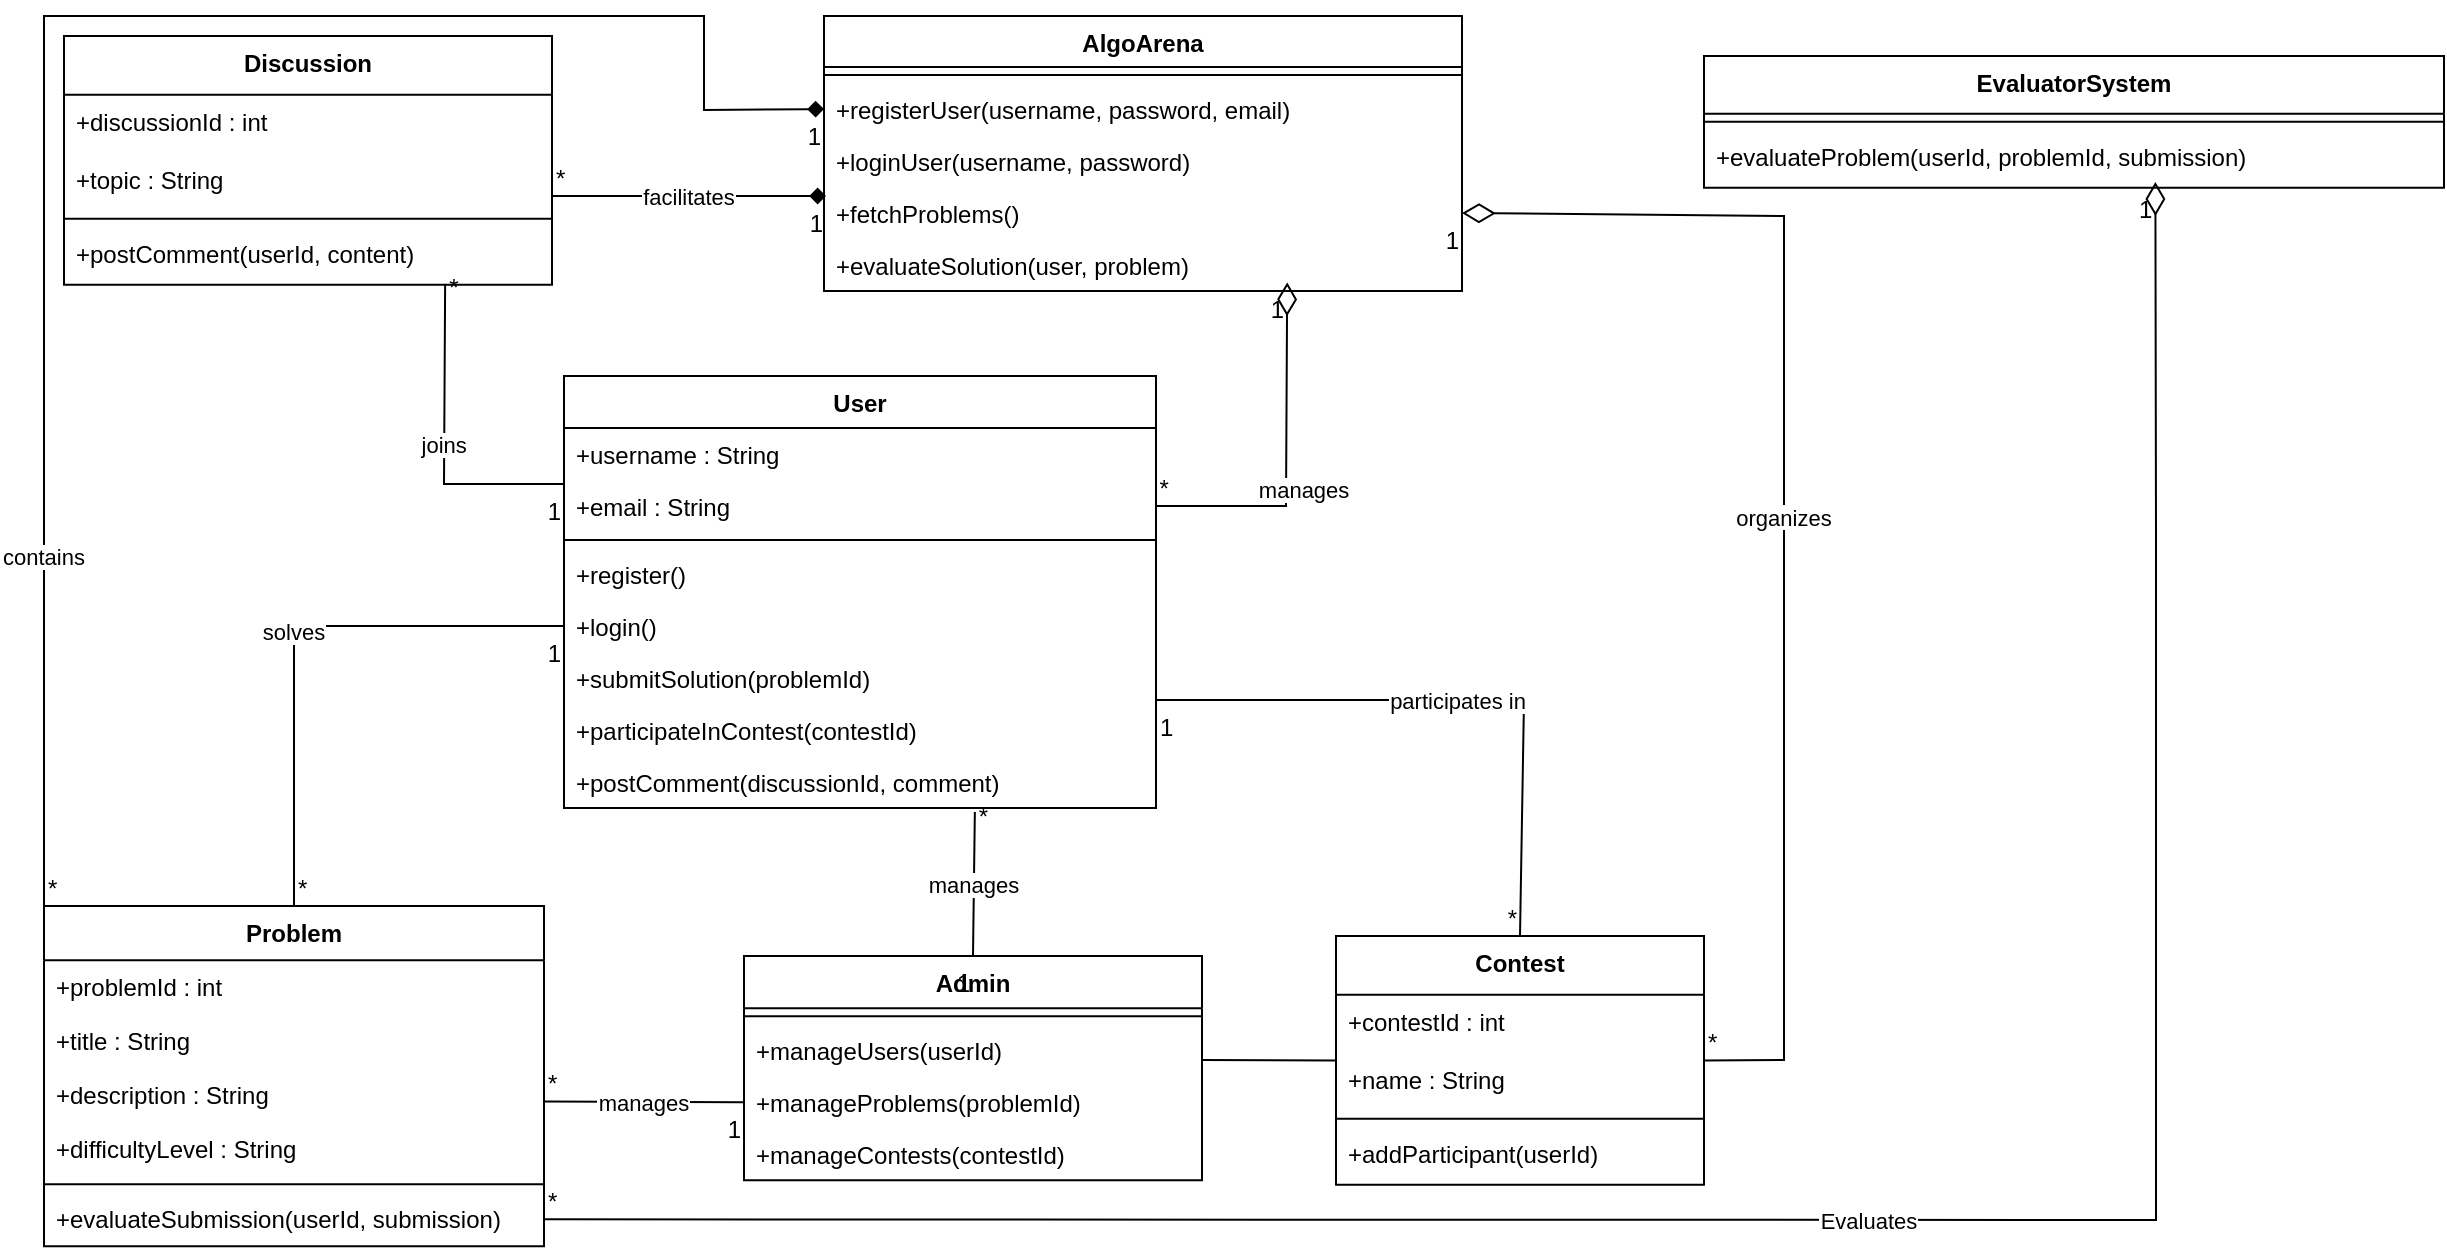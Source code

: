 <mxfile version="24.8.4">
  <diagram name="Page-1" id="fX2rYhDejftuqc5Jm55J">
    <mxGraphModel dx="2008" dy="734" grid="1" gridSize="10" guides="1" tooltips="1" connect="1" arrows="1" fold="1" page="1" pageScale="1" pageWidth="850" pageHeight="1100" math="0" shadow="0">
      <root>
        <mxCell id="0" />
        <mxCell id="1" parent="0" />
        <mxCell id="M10qcPy5enD74_a_p1BL-1" value="User" style="swimlane;fontStyle=1;align=center;verticalAlign=top;childLayout=stackLayout;horizontal=1;startSize=26.042;horizontalStack=0;resizeParent=1;resizeParentMax=0;resizeLast=0;collapsible=0;marginBottom=0;" parent="1" vertex="1">
          <mxGeometry x="280" y="200" width="296" height="216.042" as="geometry" />
        </mxCell>
        <mxCell id="M10qcPy5enD74_a_p1BL-2" value="+username : String" style="text;strokeColor=none;fillColor=none;align=left;verticalAlign=top;spacingLeft=4;spacingRight=4;overflow=hidden;rotatable=0;points=[[0,0.5],[1,0.5]];portConstraint=eastwest;" parent="M10qcPy5enD74_a_p1BL-1" vertex="1">
          <mxGeometry y="26.042" width="296" height="26" as="geometry" />
        </mxCell>
        <mxCell id="M10qcPy5enD74_a_p1BL-3" value="+email : String" style="text;strokeColor=none;fillColor=none;align=left;verticalAlign=top;spacingLeft=4;spacingRight=4;overflow=hidden;rotatable=0;points=[[0,0.5],[1,0.5]];portConstraint=eastwest;" parent="M10qcPy5enD74_a_p1BL-1" vertex="1">
          <mxGeometry y="52.042" width="296" height="26" as="geometry" />
        </mxCell>
        <mxCell id="M10qcPy5enD74_a_p1BL-4" style="line;strokeWidth=1;fillColor=none;align=left;verticalAlign=middle;spacingTop=-1;spacingLeft=3;spacingRight=3;rotatable=0;labelPosition=right;points=[];portConstraint=eastwest;strokeColor=inherit;" parent="M10qcPy5enD74_a_p1BL-1" vertex="1">
          <mxGeometry y="78.042" width="296" height="8" as="geometry" />
        </mxCell>
        <mxCell id="M10qcPy5enD74_a_p1BL-5" value="+register()" style="text;strokeColor=none;fillColor=none;align=left;verticalAlign=top;spacingLeft=4;spacingRight=4;overflow=hidden;rotatable=0;points=[[0,0.5],[1,0.5]];portConstraint=eastwest;" parent="M10qcPy5enD74_a_p1BL-1" vertex="1">
          <mxGeometry y="86.042" width="296" height="26" as="geometry" />
        </mxCell>
        <mxCell id="M10qcPy5enD74_a_p1BL-6" value="+login()" style="text;strokeColor=none;fillColor=none;align=left;verticalAlign=top;spacingLeft=4;spacingRight=4;overflow=hidden;rotatable=0;points=[[0,0.5],[1,0.5]];portConstraint=eastwest;" parent="M10qcPy5enD74_a_p1BL-1" vertex="1">
          <mxGeometry y="112.042" width="296" height="26" as="geometry" />
        </mxCell>
        <mxCell id="M10qcPy5enD74_a_p1BL-7" value="+submitSolution(problemId)" style="text;strokeColor=none;fillColor=none;align=left;verticalAlign=top;spacingLeft=4;spacingRight=4;overflow=hidden;rotatable=0;points=[[0,0.5],[1,0.5]];portConstraint=eastwest;" parent="M10qcPy5enD74_a_p1BL-1" vertex="1">
          <mxGeometry y="138.042" width="296" height="26" as="geometry" />
        </mxCell>
        <mxCell id="M10qcPy5enD74_a_p1BL-8" value="+participateInContest(contestId)" style="text;strokeColor=none;fillColor=none;align=left;verticalAlign=top;spacingLeft=4;spacingRight=4;overflow=hidden;rotatable=0;points=[[0,0.5],[1,0.5]];portConstraint=eastwest;" parent="M10qcPy5enD74_a_p1BL-1" vertex="1">
          <mxGeometry y="164.042" width="296" height="26" as="geometry" />
        </mxCell>
        <mxCell id="M10qcPy5enD74_a_p1BL-9" value="+postComment(discussionId, comment)" style="text;strokeColor=none;fillColor=none;align=left;verticalAlign=top;spacingLeft=4;spacingRight=4;overflow=hidden;rotatable=0;points=[[0,0.5],[1,0.5]];portConstraint=eastwest;" parent="M10qcPy5enD74_a_p1BL-1" vertex="1">
          <mxGeometry y="190.042" width="296" height="26" as="geometry" />
        </mxCell>
        <mxCell id="M10qcPy5enD74_a_p1BL-10" value="Admin" style="swimlane;fontStyle=1;align=center;verticalAlign=top;childLayout=stackLayout;horizontal=1;startSize=26.148;horizontalStack=0;resizeParent=1;resizeParentMax=0;resizeLast=0;collapsible=0;marginBottom=0;" parent="1" vertex="1">
          <mxGeometry x="370" y="490" width="229" height="112.148" as="geometry" />
        </mxCell>
        <mxCell id="M10qcPy5enD74_a_p1BL-11" style="line;strokeWidth=1;fillColor=none;align=left;verticalAlign=middle;spacingTop=-1;spacingLeft=3;spacingRight=3;rotatable=0;labelPosition=right;points=[];portConstraint=eastwest;strokeColor=inherit;" parent="M10qcPy5enD74_a_p1BL-10" vertex="1">
          <mxGeometry y="26.148" width="229" height="8" as="geometry" />
        </mxCell>
        <mxCell id="M10qcPy5enD74_a_p1BL-12" value="+manageUsers(userId)" style="text;strokeColor=none;fillColor=none;align=left;verticalAlign=top;spacingLeft=4;spacingRight=4;overflow=hidden;rotatable=0;points=[[0,0.5],[1,0.5]];portConstraint=eastwest;" parent="M10qcPy5enD74_a_p1BL-10" vertex="1">
          <mxGeometry y="34.148" width="229" height="26" as="geometry" />
        </mxCell>
        <mxCell id="M10qcPy5enD74_a_p1BL-13" value="+manageProblems(problemId)" style="text;strokeColor=none;fillColor=none;align=left;verticalAlign=top;spacingLeft=4;spacingRight=4;overflow=hidden;rotatable=0;points=[[0,0.5],[1,0.5]];portConstraint=eastwest;" parent="M10qcPy5enD74_a_p1BL-10" vertex="1">
          <mxGeometry y="60.148" width="229" height="26" as="geometry" />
        </mxCell>
        <mxCell id="M10qcPy5enD74_a_p1BL-14" value="+manageContests(contestId)" style="text;strokeColor=none;fillColor=none;align=left;verticalAlign=top;spacingLeft=4;spacingRight=4;overflow=hidden;rotatable=0;points=[[0,0.5],[1,0.5]];portConstraint=eastwest;" parent="M10qcPy5enD74_a_p1BL-10" vertex="1">
          <mxGeometry y="86.148" width="229" height="26" as="geometry" />
        </mxCell>
        <mxCell id="M10qcPy5enD74_a_p1BL-15" value="Problem" style="swimlane;fontStyle=1;align=center;verticalAlign=top;childLayout=stackLayout;horizontal=1;startSize=27.167;horizontalStack=0;resizeParent=1;resizeParentMax=0;resizeLast=0;collapsible=0;marginBottom=0;" parent="1" vertex="1">
          <mxGeometry x="20" y="465" width="250" height="170.167" as="geometry" />
        </mxCell>
        <mxCell id="M10qcPy5enD74_a_p1BL-16" value="+problemId : int" style="text;strokeColor=none;fillColor=none;align=left;verticalAlign=top;spacingLeft=4;spacingRight=4;overflow=hidden;rotatable=0;points=[[0,0.5],[1,0.5]];portConstraint=eastwest;" parent="M10qcPy5enD74_a_p1BL-15" vertex="1">
          <mxGeometry y="27.167" width="250" height="27" as="geometry" />
        </mxCell>
        <mxCell id="M10qcPy5enD74_a_p1BL-17" value="+title : String" style="text;strokeColor=none;fillColor=none;align=left;verticalAlign=top;spacingLeft=4;spacingRight=4;overflow=hidden;rotatable=0;points=[[0,0.5],[1,0.5]];portConstraint=eastwest;" parent="M10qcPy5enD74_a_p1BL-15" vertex="1">
          <mxGeometry y="54.167" width="250" height="27" as="geometry" />
        </mxCell>
        <mxCell id="M10qcPy5enD74_a_p1BL-18" value="+description : String" style="text;strokeColor=none;fillColor=none;align=left;verticalAlign=top;spacingLeft=4;spacingRight=4;overflow=hidden;rotatable=0;points=[[0,0.5],[1,0.5]];portConstraint=eastwest;" parent="M10qcPy5enD74_a_p1BL-15" vertex="1">
          <mxGeometry y="81.167" width="250" height="27" as="geometry" />
        </mxCell>
        <mxCell id="M10qcPy5enD74_a_p1BL-19" value="+difficultyLevel : String" style="text;strokeColor=none;fillColor=none;align=left;verticalAlign=top;spacingLeft=4;spacingRight=4;overflow=hidden;rotatable=0;points=[[0,0.5],[1,0.5]];portConstraint=eastwest;" parent="M10qcPy5enD74_a_p1BL-15" vertex="1">
          <mxGeometry y="108.167" width="250" height="27" as="geometry" />
        </mxCell>
        <mxCell id="M10qcPy5enD74_a_p1BL-20" style="line;strokeWidth=1;fillColor=none;align=left;verticalAlign=middle;spacingTop=-1;spacingLeft=3;spacingRight=3;rotatable=0;labelPosition=right;points=[];portConstraint=eastwest;strokeColor=inherit;" parent="M10qcPy5enD74_a_p1BL-15" vertex="1">
          <mxGeometry y="135.167" width="250" height="8" as="geometry" />
        </mxCell>
        <mxCell id="M10qcPy5enD74_a_p1BL-21" value="+evaluateSubmission(userId, submission)" style="text;strokeColor=none;fillColor=none;align=left;verticalAlign=top;spacingLeft=4;spacingRight=4;overflow=hidden;rotatable=0;points=[[0,0.5],[1,0.5]];portConstraint=eastwest;" parent="M10qcPy5enD74_a_p1BL-15" vertex="1">
          <mxGeometry y="143.167" width="250" height="27" as="geometry" />
        </mxCell>
        <mxCell id="M10qcPy5enD74_a_p1BL-22" value="Contest" style="swimlane;fontStyle=1;align=center;verticalAlign=top;childLayout=stackLayout;horizontal=1;startSize=29.417;horizontalStack=0;resizeParent=1;resizeParentMax=0;resizeLast=0;collapsible=0;marginBottom=0;" parent="1" vertex="1">
          <mxGeometry x="666" y="480" width="184" height="124.417" as="geometry" />
        </mxCell>
        <mxCell id="M10qcPy5enD74_a_p1BL-23" value="+contestId : int" style="text;strokeColor=none;fillColor=none;align=left;verticalAlign=top;spacingLeft=4;spacingRight=4;overflow=hidden;rotatable=0;points=[[0,0.5],[1,0.5]];portConstraint=eastwest;" parent="M10qcPy5enD74_a_p1BL-22" vertex="1">
          <mxGeometry y="29.417" width="184" height="29" as="geometry" />
        </mxCell>
        <mxCell id="M10qcPy5enD74_a_p1BL-24" value="+name : String" style="text;strokeColor=none;fillColor=none;align=left;verticalAlign=top;spacingLeft=4;spacingRight=4;overflow=hidden;rotatable=0;points=[[0,0.5],[1,0.5]];portConstraint=eastwest;" parent="M10qcPy5enD74_a_p1BL-22" vertex="1">
          <mxGeometry y="58.417" width="184" height="29" as="geometry" />
        </mxCell>
        <mxCell id="M10qcPy5enD74_a_p1BL-25" style="line;strokeWidth=1;fillColor=none;align=left;verticalAlign=middle;spacingTop=-1;spacingLeft=3;spacingRight=3;rotatable=0;labelPosition=right;points=[];portConstraint=eastwest;strokeColor=inherit;" parent="M10qcPy5enD74_a_p1BL-22" vertex="1">
          <mxGeometry y="87.417" width="184" height="8" as="geometry" />
        </mxCell>
        <mxCell id="M10qcPy5enD74_a_p1BL-26" value="+addParticipant(userId)" style="text;strokeColor=none;fillColor=none;align=left;verticalAlign=top;spacingLeft=4;spacingRight=4;overflow=hidden;rotatable=0;points=[[0,0.5],[1,0.5]];portConstraint=eastwest;" parent="M10qcPy5enD74_a_p1BL-22" vertex="1">
          <mxGeometry y="95.417" width="184" height="29" as="geometry" />
        </mxCell>
        <mxCell id="M10qcPy5enD74_a_p1BL-31" value="Discussion" style="swimlane;fontStyle=1;align=center;verticalAlign=top;childLayout=stackLayout;horizontal=1;startSize=29.417;horizontalStack=0;resizeParent=1;resizeParentMax=0;resizeLast=0;collapsible=0;marginBottom=0;" parent="1" vertex="1">
          <mxGeometry x="30" y="30" width="244" height="124.417" as="geometry" />
        </mxCell>
        <mxCell id="M10qcPy5enD74_a_p1BL-32" value="+discussionId : int" style="text;strokeColor=none;fillColor=none;align=left;verticalAlign=top;spacingLeft=4;spacingRight=4;overflow=hidden;rotatable=0;points=[[0,0.5],[1,0.5]];portConstraint=eastwest;" parent="M10qcPy5enD74_a_p1BL-31" vertex="1">
          <mxGeometry y="29.417" width="244" height="29" as="geometry" />
        </mxCell>
        <mxCell id="M10qcPy5enD74_a_p1BL-33" value="+topic : String" style="text;strokeColor=none;fillColor=none;align=left;verticalAlign=top;spacingLeft=4;spacingRight=4;overflow=hidden;rotatable=0;points=[[0,0.5],[1,0.5]];portConstraint=eastwest;" parent="M10qcPy5enD74_a_p1BL-31" vertex="1">
          <mxGeometry y="58.417" width="244" height="29" as="geometry" />
        </mxCell>
        <mxCell id="M10qcPy5enD74_a_p1BL-34" style="line;strokeWidth=1;fillColor=none;align=left;verticalAlign=middle;spacingTop=-1;spacingLeft=3;spacingRight=3;rotatable=0;labelPosition=right;points=[];portConstraint=eastwest;strokeColor=inherit;" parent="M10qcPy5enD74_a_p1BL-31" vertex="1">
          <mxGeometry y="87.417" width="244" height="8" as="geometry" />
        </mxCell>
        <mxCell id="M10qcPy5enD74_a_p1BL-35" value="+postComment(userId, content)" style="text;strokeColor=none;fillColor=none;align=left;verticalAlign=top;spacingLeft=4;spacingRight=4;overflow=hidden;rotatable=0;points=[[0,0.5],[1,0.5]];portConstraint=eastwest;" parent="M10qcPy5enD74_a_p1BL-31" vertex="1">
          <mxGeometry y="95.417" width="244" height="29" as="geometry" />
        </mxCell>
        <mxCell id="M10qcPy5enD74_a_p1BL-36" value="AlgoArena" style="swimlane;fontStyle=1;align=center;verticalAlign=top;childLayout=stackLayout;horizontal=1;startSize=25.515;horizontalStack=0;resizeParent=1;resizeParentMax=0;resizeLast=0;collapsible=0;marginBottom=0;" parent="1" vertex="1">
          <mxGeometry x="410" y="20" width="319" height="137.515" as="geometry" />
        </mxCell>
        <mxCell id="M10qcPy5enD74_a_p1BL-37" style="line;strokeWidth=1;fillColor=none;align=left;verticalAlign=middle;spacingTop=-1;spacingLeft=3;spacingRight=3;rotatable=0;labelPosition=right;points=[];portConstraint=eastwest;strokeColor=inherit;" parent="M10qcPy5enD74_a_p1BL-36" vertex="1">
          <mxGeometry y="25.515" width="319" height="8" as="geometry" />
        </mxCell>
        <mxCell id="M10qcPy5enD74_a_p1BL-38" value="+registerUser(username, password, email)" style="text;strokeColor=none;fillColor=none;align=left;verticalAlign=top;spacingLeft=4;spacingRight=4;overflow=hidden;rotatable=0;points=[[0,0.5],[1,0.5]];portConstraint=eastwest;" parent="M10qcPy5enD74_a_p1BL-36" vertex="1">
          <mxGeometry y="33.515" width="319" height="26" as="geometry" />
        </mxCell>
        <mxCell id="M10qcPy5enD74_a_p1BL-39" value="+loginUser(username, password)" style="text;strokeColor=none;fillColor=none;align=left;verticalAlign=top;spacingLeft=4;spacingRight=4;overflow=hidden;rotatable=0;points=[[0,0.5],[1,0.5]];portConstraint=eastwest;" parent="M10qcPy5enD74_a_p1BL-36" vertex="1">
          <mxGeometry y="59.515" width="319" height="26" as="geometry" />
        </mxCell>
        <mxCell id="M10qcPy5enD74_a_p1BL-40" value="+fetchProblems()" style="text;strokeColor=none;fillColor=none;align=left;verticalAlign=top;spacingLeft=4;spacingRight=4;overflow=hidden;rotatable=0;points=[[0,0.5],[1,0.5]];portConstraint=eastwest;" parent="M10qcPy5enD74_a_p1BL-36" vertex="1">
          <mxGeometry y="85.515" width="319" height="26" as="geometry" />
        </mxCell>
        <mxCell id="M10qcPy5enD74_a_p1BL-41" value="+evaluateSolution(user, problem)" style="text;strokeColor=none;fillColor=none;align=left;verticalAlign=top;spacingLeft=4;spacingRight=4;overflow=hidden;rotatable=0;points=[[0,0.5],[1,0.5]];portConstraint=eastwest;" parent="M10qcPy5enD74_a_p1BL-36" vertex="1">
          <mxGeometry y="111.515" width="319" height="26" as="geometry" />
        </mxCell>
        <mxCell id="M10qcPy5enD74_a_p1BL-42" value="EvaluatorSystem" style="swimlane;fontStyle=1;align=center;verticalAlign=top;childLayout=stackLayout;horizontal=1;startSize=28.933;horizontalStack=0;resizeParent=1;resizeParentMax=0;resizeLast=0;collapsible=0;marginBottom=0;" parent="1" vertex="1">
          <mxGeometry x="850" y="40" width="370" height="65.933" as="geometry" />
        </mxCell>
        <mxCell id="M10qcPy5enD74_a_p1BL-43" style="line;strokeWidth=1;fillColor=none;align=left;verticalAlign=middle;spacingTop=-1;spacingLeft=3;spacingRight=3;rotatable=0;labelPosition=right;points=[];portConstraint=eastwest;strokeColor=inherit;" parent="M10qcPy5enD74_a_p1BL-42" vertex="1">
          <mxGeometry y="28.933" width="370" height="8" as="geometry" />
        </mxCell>
        <mxCell id="M10qcPy5enD74_a_p1BL-44" value="+evaluateProblem(userId, problemId, submission)" style="text;strokeColor=none;fillColor=none;align=left;verticalAlign=top;spacingLeft=4;spacingRight=4;overflow=hidden;rotatable=0;points=[[0,0.5],[1,0.5]];portConstraint=eastwest;" parent="M10qcPy5enD74_a_p1BL-42" vertex="1">
          <mxGeometry y="36.933" width="370" height="29" as="geometry" />
        </mxCell>
        <mxCell id="M10qcPy5enD74_a_p1BL-48" value="facilitates" style="curved=0;startArrow=diamond;endArrow=none;rounded=0;startFill=1;" parent="1" edge="1">
          <mxGeometry relative="1" as="geometry">
            <Array as="points" />
            <mxPoint x="411" y="110" as="sourcePoint" />
            <mxPoint x="274" y="110" as="targetPoint" />
          </mxGeometry>
        </mxCell>
        <mxCell id="M10qcPy5enD74_a_p1BL-49" value="1" style="edgeLabel;resizable=0;labelBackgroundColor=none;fontSize=12;align=right;verticalAlign=top;" parent="M10qcPy5enD74_a_p1BL-48" vertex="1">
          <mxGeometry x="-1" relative="1" as="geometry" />
        </mxCell>
        <mxCell id="M10qcPy5enD74_a_p1BL-50" value="*" style="edgeLabel;resizable=0;labelBackgroundColor=none;fontSize=12;align=left;verticalAlign=bottom;" parent="M10qcPy5enD74_a_p1BL-48" vertex="1">
          <mxGeometry x="1" relative="1" as="geometry" />
        </mxCell>
        <mxCell id="M10qcPy5enD74_a_p1BL-58" value="joins" style="curved=0;startArrow=none;endArrow=none;exitX=0;exitY=0.25;rounded=0;exitDx=0;exitDy=0;entryX=0.781;entryY=0.997;entryDx=0;entryDy=0;entryPerimeter=0;" parent="1" source="M10qcPy5enD74_a_p1BL-1" target="M10qcPy5enD74_a_p1BL-35" edge="1">
          <mxGeometry relative="1" as="geometry">
            <Array as="points">
              <mxPoint x="220" y="254" />
            </Array>
            <mxPoint x="442" y="453" as="sourcePoint" />
            <mxPoint x="162" y="150" as="targetPoint" />
          </mxGeometry>
        </mxCell>
        <mxCell id="M10qcPy5enD74_a_p1BL-59" value="1" style="edgeLabel;resizable=0;labelBackgroundColor=none;fontSize=12;align=right;verticalAlign=top;" parent="M10qcPy5enD74_a_p1BL-58" vertex="1">
          <mxGeometry x="-1" relative="1" as="geometry" />
        </mxCell>
        <mxCell id="M10qcPy5enD74_a_p1BL-60" value="*" style="edgeLabel;resizable=0;labelBackgroundColor=none;fontSize=12;align=left;verticalAlign=bottom;" parent="M10qcPy5enD74_a_p1BL-58" vertex="1">
          <mxGeometry x="1" relative="1" as="geometry">
            <mxPoint y="10" as="offset" />
          </mxGeometry>
        </mxCell>
        <mxCell id="M10qcPy5enD74_a_p1BL-61" value="manages" style="curved=0;startArrow=none;endArrow=none;exitX=0;exitY=0.5;rounded=0;exitDx=0;exitDy=0;entryX=1.001;entryY=0.614;entryDx=0;entryDy=0;entryPerimeter=0;" parent="1" source="M10qcPy5enD74_a_p1BL-13" target="M10qcPy5enD74_a_p1BL-18" edge="1">
          <mxGeometry relative="1" as="geometry">
            <Array as="points" />
            <mxPoint x="219" y="133" as="sourcePoint" />
            <mxPoint x="270" y="560" as="targetPoint" />
          </mxGeometry>
        </mxCell>
        <mxCell id="M10qcPy5enD74_a_p1BL-62" value="1" style="edgeLabel;resizable=0;labelBackgroundColor=none;fontSize=12;align=right;verticalAlign=top;" parent="M10qcPy5enD74_a_p1BL-61" vertex="1">
          <mxGeometry x="-1" relative="1" as="geometry" />
        </mxCell>
        <mxCell id="M10qcPy5enD74_a_p1BL-63" value="*" style="edgeLabel;resizable=0;labelBackgroundColor=none;fontSize=12;align=left;verticalAlign=bottom;" parent="M10qcPy5enD74_a_p1BL-61" vertex="1">
          <mxGeometry x="1" relative="1" as="geometry" />
        </mxCell>
        <mxCell id="M10qcPy5enD74_a_p1BL-64" value="manages" style="curved=0;startArrow=none;endArrow=none;exitX=0.5;exitY=0;rounded=0;exitDx=0;exitDy=0;entryX=0.694;entryY=1.075;entryDx=0;entryDy=0;entryPerimeter=0;" parent="1" source="M10qcPy5enD74_a_p1BL-10" target="M10qcPy5enD74_a_p1BL-9" edge="1">
          <mxGeometry relative="1" as="geometry">
            <Array as="points" />
            <mxPoint x="350" y="143" as="sourcePoint" />
            <mxPoint x="490" y="420" as="targetPoint" />
          </mxGeometry>
        </mxCell>
        <mxCell id="M10qcPy5enD74_a_p1BL-65" value="1" style="edgeLabel;resizable=0;labelBackgroundColor=none;fontSize=12;align=right;verticalAlign=top;" parent="M10qcPy5enD74_a_p1BL-64" vertex="1">
          <mxGeometry x="-1" relative="1" as="geometry" />
        </mxCell>
        <mxCell id="M10qcPy5enD74_a_p1BL-66" value="*" style="edgeLabel;resizable=0;labelBackgroundColor=none;fontSize=12;align=left;verticalAlign=bottom;" parent="M10qcPy5enD74_a_p1BL-64" vertex="1">
          <mxGeometry x="1" relative="1" as="geometry">
            <mxPoint y="11" as="offset" />
          </mxGeometry>
        </mxCell>
        <mxCell id="M10qcPy5enD74_a_p1BL-67" value="" style="endArrow=none;html=1;rounded=0;exitX=0;exitY=0.5;exitDx=0;exitDy=0;curved=0;" parent="1" source="M10qcPy5enD74_a_p1BL-22" edge="1">
          <mxGeometry width="50" height="50" relative="1" as="geometry">
            <mxPoint x="883" y="550" as="sourcePoint" />
            <mxPoint x="599" y="542" as="targetPoint" />
            <Array as="points" />
          </mxGeometry>
        </mxCell>
        <mxCell id="M10qcPy5enD74_a_p1BL-68" value="solves" style="curved=0;startArrow=none;endArrow=none;exitX=0;exitY=0.5;entryX=0.5;entryY=0;rounded=0;entryDx=0;entryDy=0;exitDx=0;exitDy=0;" parent="1" source="M10qcPy5enD74_a_p1BL-6" target="M10qcPy5enD74_a_p1BL-15" edge="1">
          <mxGeometry relative="1" as="geometry">
            <Array as="points">
              <mxPoint x="145" y="325" />
            </Array>
            <mxPoint x="294" y="427" as="sourcePoint" />
            <mxPoint x="182" y="522" as="targetPoint" />
          </mxGeometry>
        </mxCell>
        <mxCell id="M10qcPy5enD74_a_p1BL-69" value="1" style="edgeLabel;resizable=0;labelBackgroundColor=none;fontSize=12;align=right;verticalAlign=top;" parent="M10qcPy5enD74_a_p1BL-68" vertex="1">
          <mxGeometry x="-1" relative="1" as="geometry" />
        </mxCell>
        <mxCell id="M10qcPy5enD74_a_p1BL-70" value="*" style="edgeLabel;resizable=0;labelBackgroundColor=none;fontSize=12;align=left;verticalAlign=bottom;" parent="M10qcPy5enD74_a_p1BL-68" vertex="1">
          <mxGeometry x="1" relative="1" as="geometry" />
        </mxCell>
        <mxCell id="M10qcPy5enD74_a_p1BL-71" value="participates in" style="curved=0;startArrow=none;endArrow=none;exitX=1;exitY=0.75;entryX=0.5;entryY=0;rounded=0;exitDx=0;exitDy=0;entryDx=0;entryDy=0;" parent="1" source="M10qcPy5enD74_a_p1BL-1" target="M10qcPy5enD74_a_p1BL-22" edge="1">
          <mxGeometry relative="1" as="geometry">
            <Array as="points">
              <mxPoint x="760" y="362" />
            </Array>
            <mxPoint x="590" y="390" as="sourcePoint" />
            <mxPoint x="906" y="545" as="targetPoint" />
          </mxGeometry>
        </mxCell>
        <mxCell id="M10qcPy5enD74_a_p1BL-72" value="1" style="edgeLabel;resizable=0;labelBackgroundColor=none;fontSize=12;align=left;verticalAlign=top;" parent="M10qcPy5enD74_a_p1BL-71" vertex="1">
          <mxGeometry x="-1" relative="1" as="geometry" />
        </mxCell>
        <mxCell id="M10qcPy5enD74_a_p1BL-73" value="*" style="edgeLabel;resizable=0;labelBackgroundColor=none;fontSize=12;align=right;verticalAlign=bottom;" parent="M10qcPy5enD74_a_p1BL-71" vertex="1">
          <mxGeometry x="1" relative="1" as="geometry" />
        </mxCell>
        <mxCell id="M10qcPy5enD74_a_p1BL-74" value="organizes" style="curved=0;startArrow=diamondThin;startSize=14;startFill=0;endArrow=none;exitX=1;exitY=0.5;rounded=0;exitDx=0;exitDy=0;entryX=1;entryY=0.5;entryDx=0;entryDy=0;" parent="1" source="M10qcPy5enD74_a_p1BL-40" target="M10qcPy5enD74_a_p1BL-22" edge="1">
          <mxGeometry relative="1" as="geometry">
            <Array as="points">
              <mxPoint x="890" y="120" />
              <mxPoint x="890" y="350" />
              <mxPoint x="890" y="542" />
            </Array>
            <mxPoint x="952" y="545" as="targetPoint" />
            <mxPoint x="846" y="142" as="sourcePoint" />
          </mxGeometry>
        </mxCell>
        <mxCell id="M10qcPy5enD74_a_p1BL-75" value="1" style="edgeLabel;resizable=0;labelBackgroundColor=none;fontSize=12;align=right;verticalAlign=top;" parent="M10qcPy5enD74_a_p1BL-74" vertex="1">
          <mxGeometry x="-1" relative="1" as="geometry" />
        </mxCell>
        <mxCell id="M10qcPy5enD74_a_p1BL-76" value="*" style="edgeLabel;resizable=0;labelBackgroundColor=none;fontSize=12;align=left;verticalAlign=bottom;" parent="M10qcPy5enD74_a_p1BL-74" vertex="1">
          <mxGeometry x="1" relative="1" as="geometry" />
        </mxCell>
        <mxCell id="M10qcPy5enD74_a_p1BL-77" value="Evaluates" style="curved=0;startArrow=diamondThin;startSize=14;startFill=0;endArrow=none;exitX=0.61;exitY=0.899;rounded=0;exitDx=0;exitDy=0;entryX=1;entryY=0.5;entryDx=0;entryDy=0;exitPerimeter=0;" parent="1" source="M10qcPy5enD74_a_p1BL-44" target="M10qcPy5enD74_a_p1BL-21" edge="1">
          <mxGeometry relative="1" as="geometry">
            <Array as="points">
              <mxPoint x="1076" y="280" />
              <mxPoint x="1076" y="540" />
              <mxPoint x="1076" y="622" />
            </Array>
            <mxPoint x="1075.5" y="683" as="targetPoint" />
            <mxPoint x="954.5" y="260" as="sourcePoint" />
          </mxGeometry>
        </mxCell>
        <mxCell id="M10qcPy5enD74_a_p1BL-78" value="1" style="edgeLabel;resizable=0;labelBackgroundColor=none;fontSize=12;align=right;verticalAlign=top;" parent="M10qcPy5enD74_a_p1BL-77" vertex="1">
          <mxGeometry x="-1" relative="1" as="geometry" />
        </mxCell>
        <mxCell id="M10qcPy5enD74_a_p1BL-79" value="*" style="edgeLabel;resizable=0;labelBackgroundColor=none;fontSize=12;align=left;verticalAlign=bottom;" parent="M10qcPy5enD74_a_p1BL-77" vertex="1">
          <mxGeometry x="1" relative="1" as="geometry" />
        </mxCell>
        <mxCell id="M10qcPy5enD74_a_p1BL-80" value="manages" style="curved=0;startArrow=diamondThin;startSize=14;startFill=0;endArrow=none;entryX=1;entryY=0.5;rounded=0;entryDx=0;entryDy=0;exitX=0.726;exitY=0.834;exitDx=0;exitDy=0;exitPerimeter=0;" parent="1" source="M10qcPy5enD74_a_p1BL-41" target="M10qcPy5enD74_a_p1BL-3" edge="1">
          <mxGeometry x="0.168" y="9" relative="1" as="geometry">
            <Array as="points">
              <mxPoint x="641" y="265" />
            </Array>
            <mxPoint x="670" y="200" as="sourcePoint" />
            <mxPoint x="566" y="237" as="targetPoint" />
            <mxPoint as="offset" />
          </mxGeometry>
        </mxCell>
        <mxCell id="M10qcPy5enD74_a_p1BL-81" value="1" style="edgeLabel;resizable=0;labelBackgroundColor=none;fontSize=12;align=right;verticalAlign=top;" parent="M10qcPy5enD74_a_p1BL-80" vertex="1">
          <mxGeometry x="-1" relative="1" as="geometry" />
        </mxCell>
        <mxCell id="M10qcPy5enD74_a_p1BL-82" value="*" style="edgeLabel;resizable=0;labelBackgroundColor=none;fontSize=12;align=left;verticalAlign=bottom;" parent="M10qcPy5enD74_a_p1BL-80" vertex="1">
          <mxGeometry x="1" relative="1" as="geometry" />
        </mxCell>
        <mxCell id="M10qcPy5enD74_a_p1BL-83" value="contains" style="curved=0;startArrow=diamond;startFill=1;endArrow=none;exitX=0;exitY=0.5;entryX=0;entryY=0;rounded=0;entryDx=0;entryDy=0;exitDx=0;exitDy=0;" parent="1" source="M10qcPy5enD74_a_p1BL-38" target="M10qcPy5enD74_a_p1BL-15" edge="1">
          <mxGeometry x="0.603" relative="1" as="geometry">
            <Array as="points">
              <mxPoint x="350" y="67" />
              <mxPoint x="350" y="20" />
              <mxPoint x="20" y="20" />
            </Array>
            <mxPoint x="527" y="125" as="sourcePoint" />
            <mxPoint x="213" y="522" as="targetPoint" />
            <mxPoint as="offset" />
          </mxGeometry>
        </mxCell>
        <mxCell id="M10qcPy5enD74_a_p1BL-84" value="1" style="edgeLabel;resizable=0;labelBackgroundColor=none;fontSize=12;align=right;verticalAlign=top;" parent="M10qcPy5enD74_a_p1BL-83" vertex="1">
          <mxGeometry x="-1" relative="1" as="geometry" />
        </mxCell>
        <mxCell id="M10qcPy5enD74_a_p1BL-85" value="*" style="edgeLabel;resizable=0;labelBackgroundColor=none;fontSize=12;align=left;verticalAlign=bottom;" parent="M10qcPy5enD74_a_p1BL-83" vertex="1">
          <mxGeometry x="1" relative="1" as="geometry" />
        </mxCell>
      </root>
    </mxGraphModel>
  </diagram>
</mxfile>
